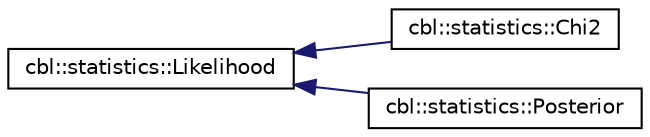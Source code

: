 digraph "Graphical Class Hierarchy"
{
  edge [fontname="Helvetica",fontsize="10",labelfontname="Helvetica",labelfontsize="10"];
  node [fontname="Helvetica",fontsize="10",shape=record];
  rankdir="LR";
  Node0 [label="cbl::statistics::Likelihood",height=0.2,width=0.4,color="black", fillcolor="white", style="filled",URL="$d1/d68/classcbl_1_1statistics_1_1Likelihood.html",tooltip="The class Likelihood. "];
  Node0 -> Node1 [dir="back",color="midnightblue",fontsize="10",style="solid",fontname="Helvetica"];
  Node1 [label="cbl::statistics::Chi2",height=0.2,width=0.4,color="black", fillcolor="white", style="filled",URL="$d9/d23/classcbl_1_1statistics_1_1Chi2.html",tooltip="The class Chi2. "];
  Node0 -> Node2 [dir="back",color="midnightblue",fontsize="10",style="solid",fontname="Helvetica"];
  Node2 [label="cbl::statistics::Posterior",height=0.2,width=0.4,color="black", fillcolor="white", style="filled",URL="$d0/d0a/classcbl_1_1statistics_1_1Posterior.html",tooltip="The class Posterior. "];
}
